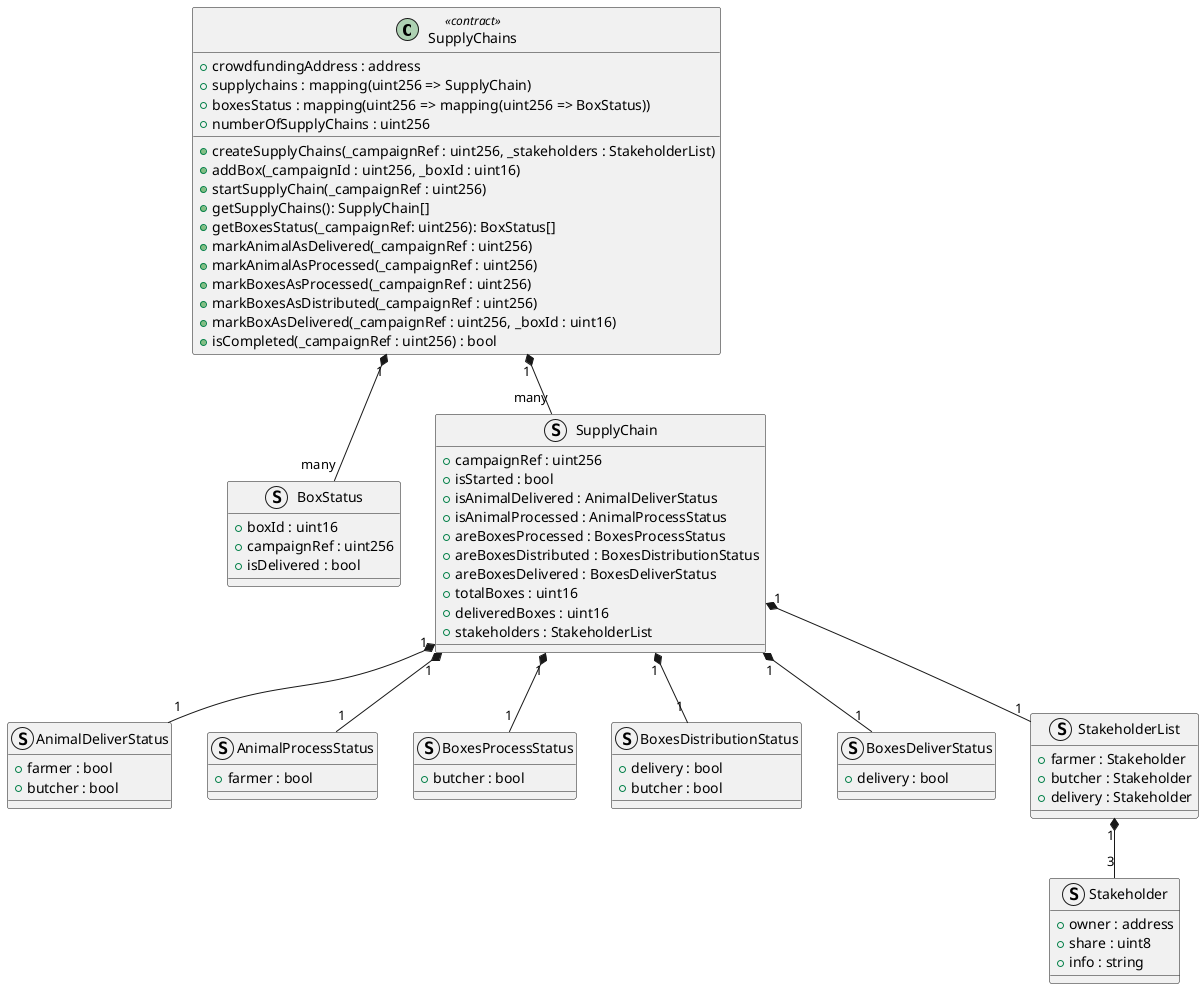 @startuml SupplyChains
class SupplyChains <<contract>> {
  {field} +crowdfundingAddress : address
  {field} +supplychains : mapping(uint256 => SupplyChain)
  {field} +boxesStatus : mapping(uint256 => mapping(uint256 => BoxStatus))
  {field} +numberOfSupplyChains : uint256
  {method} +createSupplyChains(_campaignRef : uint256, _stakeholders : StakeholderList)
  {method} +addBox(_campaignId : uint256, _boxId : uint16)
  {method} +startSupplyChain(_campaignRef : uint256)
  {method} +getSupplyChains(): SupplyChain[]
  {method} +getBoxesStatus(_campaignRef: uint256): BoxStatus[]
  {method} +markAnimalAsDelivered(_campaignRef : uint256)
  {method} +markAnimalAsProcessed(_campaignRef : uint256)
  {method} +markBoxesAsProcessed(_campaignRef : uint256)
  {method} +markBoxesAsDistributed(_campaignRef : uint256)
  {method} +markBoxAsDelivered(_campaignRef : uint256, _boxId : uint16)
  {method} +isCompleted(_campaignRef : uint256) : bool
}
struct BoxStatus {
  +boxId : uint16
  +campaignRef : uint256
  +isDelivered : bool
}
struct SupplyChain {
  +campaignRef : uint256
  +isStarted : bool
  +isAnimalDelivered : AnimalDeliverStatus
  +isAnimalProcessed : AnimalProcessStatus
  +areBoxesProcessed : BoxesProcessStatus
  +areBoxesDistributed : BoxesDistributionStatus
  +areBoxesDelivered : BoxesDeliverStatus
  +totalBoxes : uint16
  +deliveredBoxes : uint16
  +stakeholders : StakeholderList
}
struct AnimalDeliverStatus {
  +farmer : bool
  +butcher : bool
}
struct AnimalProcessStatus {
  +farmer : bool
}
struct BoxesProcessStatus {
  +butcher : bool
}
struct BoxesDistributionStatus {
  +delivery : bool
  +butcher : bool
}
struct BoxesDeliverStatus {
  +delivery : bool
}
struct Stakeholder {
  +owner : address
  +share : uint8
  +info : string
}
struct StakeholderList {
  +farmer : Stakeholder
  +butcher : Stakeholder
  +delivery : Stakeholder
}

SupplyChains "1" *-- "many" SupplyChain
SupplyChain "1" *-- "1" AnimalDeliverStatus
SupplyChain "1" *-- "1" AnimalProcessStatus
SupplyChain "1" *-- "1" BoxesProcessStatus
SupplyChain "1" *-- "1" BoxesDistributionStatus
SupplyChain "1" *-- "1" BoxesDeliverStatus
SupplyChain "1" *-- "1" StakeholderList
StakeholderList "1" *-- "3" Stakeholder

SupplyChains "1" *-- "many" BoxStatus

@enduml
